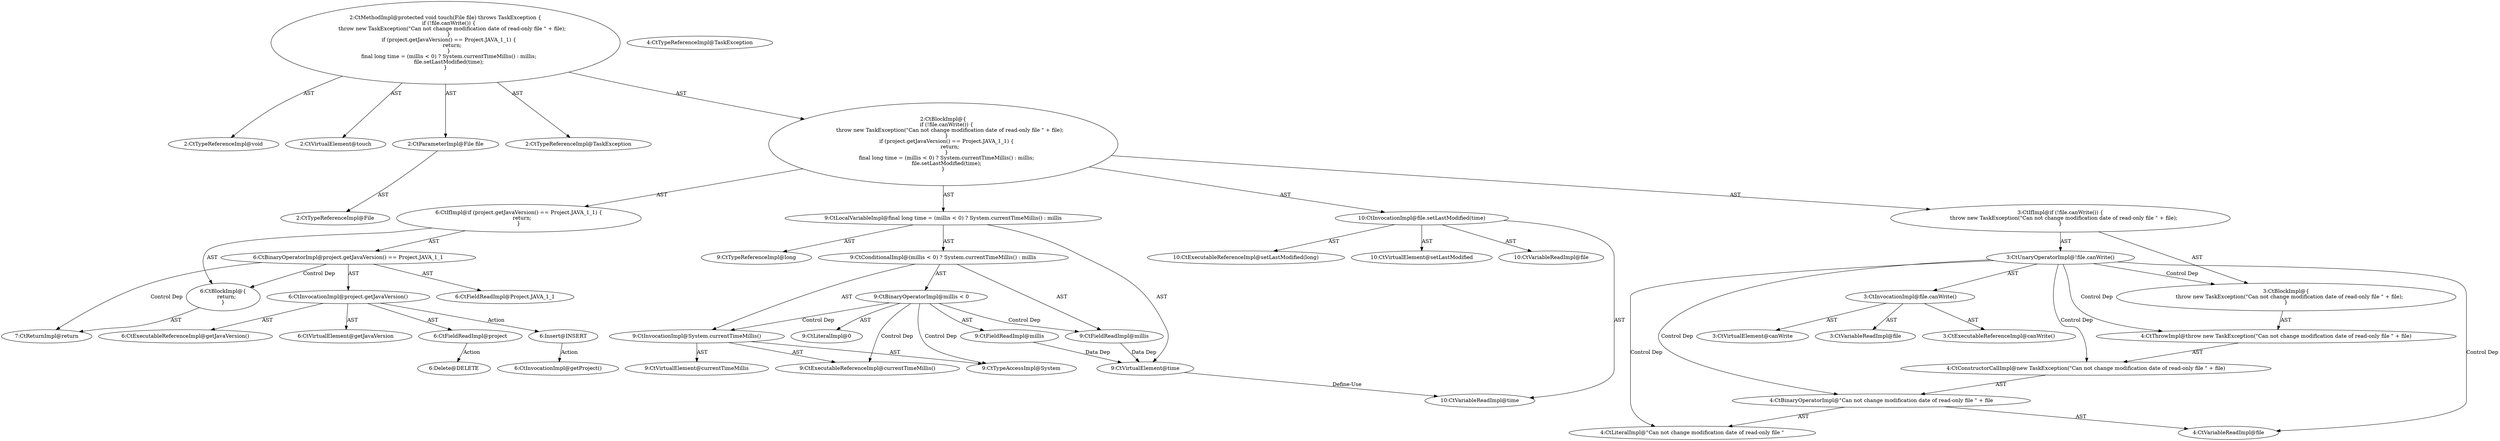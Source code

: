 digraph "touch#?,File" {
0 [label="2:CtTypeReferenceImpl@void" shape=ellipse]
1 [label="2:CtVirtualElement@touch" shape=ellipse]
2 [label="2:CtParameterImpl@File file" shape=ellipse]
3 [label="2:CtTypeReferenceImpl@File" shape=ellipse]
4 [label="2:CtTypeReferenceImpl@TaskException" shape=ellipse]
5 [label="3:CtExecutableReferenceImpl@canWrite()" shape=ellipse]
6 [label="3:CtVirtualElement@canWrite" shape=ellipse]
7 [label="3:CtVariableReadImpl@file" shape=ellipse]
8 [label="3:CtInvocationImpl@file.canWrite()" shape=ellipse]
9 [label="3:CtUnaryOperatorImpl@!file.canWrite()" shape=ellipse]
10 [label="4:CtTypeReferenceImpl@TaskException" shape=ellipse]
11 [label="4:CtLiteralImpl@\"Can not change modification date of read-only file \"" shape=ellipse]
12 [label="4:CtVariableReadImpl@file" shape=ellipse]
13 [label="4:CtBinaryOperatorImpl@\"Can not change modification date of read-only file \" + file" shape=ellipse]
14 [label="4:CtConstructorCallImpl@new TaskException(\"Can not change modification date of read-only file \" + file)" shape=ellipse]
15 [label="4:CtThrowImpl@throw new TaskException(\"Can not change modification date of read-only file \" + file)" shape=ellipse]
16 [label="3:CtBlockImpl@\{
    throw new TaskException(\"Can not change modification date of read-only file \" + file);
\}" shape=ellipse]
17 [label="3:CtIfImpl@if (!file.canWrite()) \{
    throw new TaskException(\"Can not change modification date of read-only file \" + file);
\}" shape=ellipse]
18 [label="6:CtExecutableReferenceImpl@getJavaVersion()" shape=ellipse]
19 [label="6:CtVirtualElement@getJavaVersion" shape=ellipse]
20 [label="6:CtFieldReadImpl@project" shape=ellipse]
21 [label="6:CtInvocationImpl@project.getJavaVersion()" shape=ellipse]
22 [label="6:CtFieldReadImpl@Project.JAVA_1_1" shape=ellipse]
23 [label="6:CtBinaryOperatorImpl@project.getJavaVersion() == Project.JAVA_1_1" shape=ellipse]
24 [label="7:CtReturnImpl@return" shape=ellipse]
25 [label="6:CtBlockImpl@\{
    return;
\}" shape=ellipse]
26 [label="6:CtIfImpl@if (project.getJavaVersion() == Project.JAVA_1_1) \{
    return;
\}" shape=ellipse]
27 [label="9:CtTypeReferenceImpl@long" shape=ellipse]
28 [label="9:CtFieldReadImpl@millis" shape=ellipse]
29 [label="9:CtLiteralImpl@0" shape=ellipse]
30 [label="9:CtBinaryOperatorImpl@millis < 0" shape=ellipse]
31 [label="9:CtExecutableReferenceImpl@currentTimeMillis()" shape=ellipse]
32 [label="9:CtVirtualElement@currentTimeMillis" shape=ellipse]
33 [label="9:CtTypeAccessImpl@System" shape=ellipse]
34 [label="9:CtInvocationImpl@System.currentTimeMillis()" shape=ellipse]
35 [label="9:CtFieldReadImpl@millis" shape=ellipse]
36 [label="9:CtConditionalImpl@(millis < 0) ? System.currentTimeMillis() : millis" shape=ellipse]
37 [label="9:CtVirtualElement@time" shape=ellipse]
38 [label="9:CtLocalVariableImpl@final long time = (millis < 0) ? System.currentTimeMillis() : millis" shape=ellipse]
39 [label="10:CtExecutableReferenceImpl@setLastModified(long)" shape=ellipse]
40 [label="10:CtVirtualElement@setLastModified" shape=ellipse]
41 [label="10:CtVariableReadImpl@file" shape=ellipse]
42 [label="10:CtVariableReadImpl@time" shape=ellipse]
43 [label="10:CtInvocationImpl@file.setLastModified(time)" shape=ellipse]
44 [label="2:CtBlockImpl@\{
    if (!file.canWrite()) \{
        throw new TaskException(\"Can not change modification date of read-only file \" + file);
    \}
    if (project.getJavaVersion() == Project.JAVA_1_1) \{
        return;
    \}
    final long time = (millis < 0) ? System.currentTimeMillis() : millis;
    file.setLastModified(time);
\}" shape=ellipse]
45 [label="2:CtMethodImpl@protected void touch(File file) throws TaskException \{
    if (!file.canWrite()) \{
        throw new TaskException(\"Can not change modification date of read-only file \" + file);
    \}
    if (project.getJavaVersion() == Project.JAVA_1_1) \{
        return;
    \}
    final long time = (millis < 0) ? System.currentTimeMillis() : millis;
    file.setLastModified(time);
\}" shape=ellipse]
46 [label="6:Delete@DELETE" shape=ellipse]
47 [label="6:Insert@INSERT" shape=ellipse]
48 [label="6:CtInvocationImpl@getProject()" shape=ellipse]
2 -> 3 [label="AST"];
8 -> 6 [label="AST"];
8 -> 7 [label="AST"];
8 -> 5 [label="AST"];
9 -> 8 [label="AST"];
9 -> 16 [label="Control Dep"];
9 -> 15 [label="Control Dep"];
9 -> 14 [label="Control Dep"];
9 -> 13 [label="Control Dep"];
9 -> 11 [label="Control Dep"];
9 -> 12 [label="Control Dep"];
13 -> 11 [label="AST"];
13 -> 12 [label="AST"];
14 -> 13 [label="AST"];
15 -> 14 [label="AST"];
16 -> 15 [label="AST"];
17 -> 9 [label="AST"];
17 -> 16 [label="AST"];
20 -> 46 [label="Action"];
21 -> 19 [label="AST"];
21 -> 20 [label="AST"];
21 -> 18 [label="AST"];
21 -> 47 [label="Action"];
23 -> 21 [label="AST"];
23 -> 22 [label="AST"];
23 -> 25 [label="Control Dep"];
23 -> 24 [label="Control Dep"];
25 -> 24 [label="AST"];
26 -> 23 [label="AST"];
26 -> 25 [label="AST"];
28 -> 37 [label="Data Dep"];
30 -> 28 [label="AST"];
30 -> 29 [label="AST"];
30 -> 34 [label="Control Dep"];
30 -> 31 [label="Control Dep"];
30 -> 33 [label="Control Dep"];
30 -> 35 [label="Control Dep"];
34 -> 32 [label="AST"];
34 -> 33 [label="AST"];
34 -> 31 [label="AST"];
35 -> 37 [label="Data Dep"];
36 -> 30 [label="AST"];
36 -> 34 [label="AST"];
36 -> 35 [label="AST"];
37 -> 42 [label="Define-Use"];
38 -> 37 [label="AST"];
38 -> 27 [label="AST"];
38 -> 36 [label="AST"];
43 -> 40 [label="AST"];
43 -> 41 [label="AST"];
43 -> 39 [label="AST"];
43 -> 42 [label="AST"];
44 -> 17 [label="AST"];
44 -> 26 [label="AST"];
44 -> 38 [label="AST"];
44 -> 43 [label="AST"];
45 -> 1 [label="AST"];
45 -> 0 [label="AST"];
45 -> 2 [label="AST"];
45 -> 4 [label="AST"];
45 -> 44 [label="AST"];
47 -> 48 [label="Action"];
}